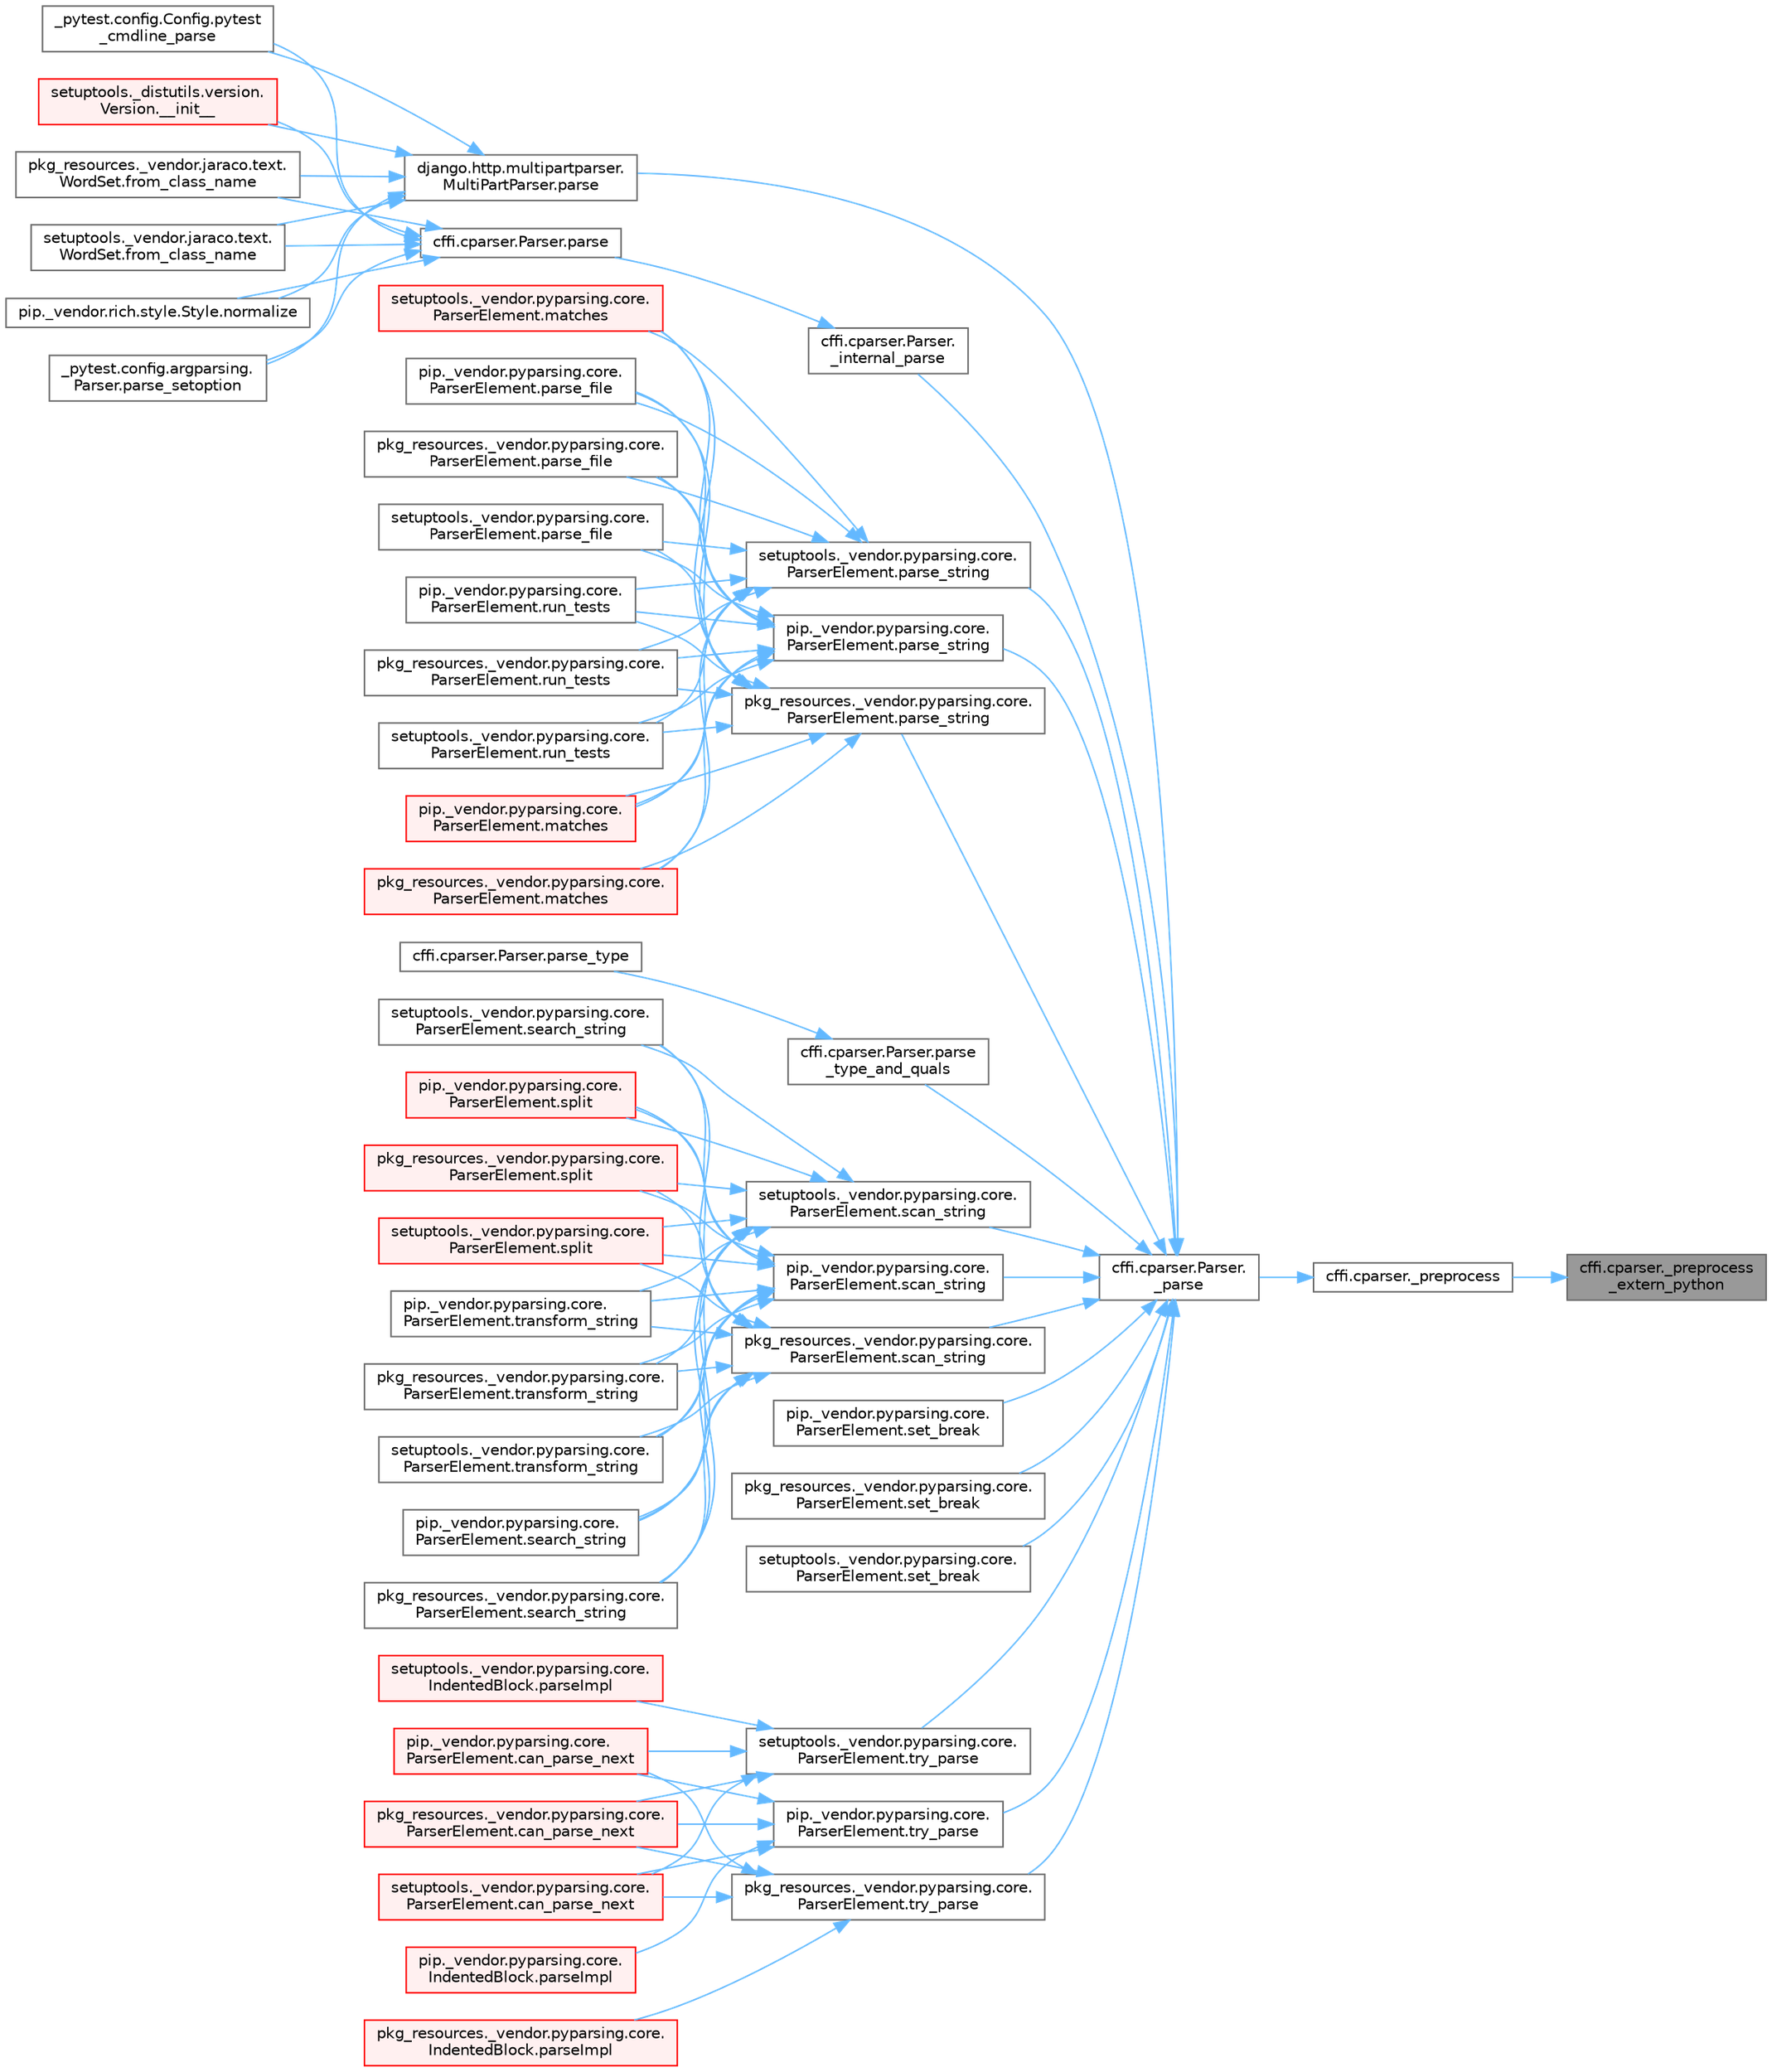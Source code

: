 digraph "cffi.cparser._preprocess_extern_python"
{
 // LATEX_PDF_SIZE
  bgcolor="transparent";
  edge [fontname=Helvetica,fontsize=10,labelfontname=Helvetica,labelfontsize=10];
  node [fontname=Helvetica,fontsize=10,shape=box,height=0.2,width=0.4];
  rankdir="RL";
  Node1 [id="Node000001",label="cffi.cparser._preprocess\l_extern_python",height=0.2,width=0.4,color="gray40", fillcolor="grey60", style="filled", fontcolor="black",tooltip=" "];
  Node1 -> Node2 [id="edge1_Node000001_Node000002",dir="back",color="steelblue1",style="solid",tooltip=" "];
  Node2 [id="Node000002",label="cffi.cparser._preprocess",height=0.2,width=0.4,color="grey40", fillcolor="white", style="filled",URL="$namespacecffi_1_1cparser.html#a66b1e3de638efcf1ccd505832e306bdb",tooltip=" "];
  Node2 -> Node3 [id="edge2_Node000002_Node000003",dir="back",color="steelblue1",style="solid",tooltip=" "];
  Node3 [id="Node000003",label="cffi.cparser.Parser.\l_parse",height=0.2,width=0.4,color="grey40", fillcolor="white", style="filled",URL="$classcffi_1_1cparser_1_1_parser.html#a1e34a6250e166916f64724a073816414",tooltip=" "];
  Node3 -> Node4 [id="edge3_Node000003_Node000004",dir="back",color="steelblue1",style="solid",tooltip=" "];
  Node4 [id="Node000004",label="cffi.cparser.Parser.\l_internal_parse",height=0.2,width=0.4,color="grey40", fillcolor="white", style="filled",URL="$classcffi_1_1cparser_1_1_parser.html#aae13fe6d5acc9afec0d52bfdfaf40d7b",tooltip=" "];
  Node4 -> Node5 [id="edge4_Node000004_Node000005",dir="back",color="steelblue1",style="solid",tooltip=" "];
  Node5 [id="Node000005",label="cffi.cparser.Parser.parse",height=0.2,width=0.4,color="grey40", fillcolor="white", style="filled",URL="$classcffi_1_1cparser_1_1_parser.html#a42bd17e4a2a05296aba4f1870c3e76b7",tooltip=" "];
  Node5 -> Node6 [id="edge5_Node000005_Node000006",dir="back",color="steelblue1",style="solid",tooltip=" "];
  Node6 [id="Node000006",label="setuptools._distutils.version.\lVersion.__init__",height=0.2,width=0.4,color="red", fillcolor="#FFF0F0", style="filled",URL="$classsetuptools_1_1__distutils_1_1version_1_1_version.html#a6eb3c2f0d326644884717848b784e398",tooltip=" "];
  Node5 -> Node38 [id="edge6_Node000005_Node000038",dir="back",color="steelblue1",style="solid",tooltip=" "];
  Node38 [id="Node000038",label="pkg_resources._vendor.jaraco.text.\lWordSet.from_class_name",height=0.2,width=0.4,color="grey40", fillcolor="white", style="filled",URL="$classpkg__resources_1_1__vendor_1_1jaraco_1_1text_1_1_word_set.html#a34e366f395f8e0b61e6b66a93bc8e848",tooltip=" "];
  Node5 -> Node39 [id="edge7_Node000005_Node000039",dir="back",color="steelblue1",style="solid",tooltip=" "];
  Node39 [id="Node000039",label="setuptools._vendor.jaraco.text.\lWordSet.from_class_name",height=0.2,width=0.4,color="grey40", fillcolor="white", style="filled",URL="$classsetuptools_1_1__vendor_1_1jaraco_1_1text_1_1_word_set.html#acc6d49fea7948867996de1a704579124",tooltip=" "];
  Node5 -> Node40 [id="edge8_Node000005_Node000040",dir="back",color="steelblue1",style="solid",tooltip=" "];
  Node40 [id="Node000040",label="pip._vendor.rich.style.Style.normalize",height=0.2,width=0.4,color="grey40", fillcolor="white", style="filled",URL="$classpip_1_1__vendor_1_1rich_1_1style_1_1_style.html#a702aa841b25a26307558cb52dcb12f0d",tooltip=" "];
  Node5 -> Node41 [id="edge9_Node000005_Node000041",dir="back",color="steelblue1",style="solid",tooltip=" "];
  Node41 [id="Node000041",label="_pytest.config.argparsing.\lParser.parse_setoption",height=0.2,width=0.4,color="grey40", fillcolor="white", style="filled",URL="$class__pytest_1_1config_1_1argparsing_1_1_parser.html#a406b16cc4dad29c64f46812c624e203c",tooltip=" "];
  Node5 -> Node42 [id="edge10_Node000005_Node000042",dir="back",color="steelblue1",style="solid",tooltip=" "];
  Node42 [id="Node000042",label="_pytest.config.Config.pytest\l_cmdline_parse",height=0.2,width=0.4,color="grey40", fillcolor="white", style="filled",URL="$class__pytest_1_1config_1_1_config.html#a87d1af36d8238d7df5315b782f91fc1d",tooltip=" "];
  Node3 -> Node43 [id="edge11_Node000003_Node000043",dir="back",color="steelblue1",style="solid",tooltip=" "];
  Node43 [id="Node000043",label="django.http.multipartparser.\lMultiPartParser.parse",height=0.2,width=0.4,color="grey40", fillcolor="white", style="filled",URL="$classdjango_1_1http_1_1multipartparser_1_1_multi_part_parser.html#a667ea5d068bbd9626987acee5a9105c9",tooltip=" "];
  Node43 -> Node6 [id="edge12_Node000043_Node000006",dir="back",color="steelblue1",style="solid",tooltip=" "];
  Node43 -> Node38 [id="edge13_Node000043_Node000038",dir="back",color="steelblue1",style="solid",tooltip=" "];
  Node43 -> Node39 [id="edge14_Node000043_Node000039",dir="back",color="steelblue1",style="solid",tooltip=" "];
  Node43 -> Node40 [id="edge15_Node000043_Node000040",dir="back",color="steelblue1",style="solid",tooltip=" "];
  Node43 -> Node41 [id="edge16_Node000043_Node000041",dir="back",color="steelblue1",style="solid",tooltip=" "];
  Node43 -> Node42 [id="edge17_Node000043_Node000042",dir="back",color="steelblue1",style="solid",tooltip=" "];
  Node3 -> Node44 [id="edge18_Node000003_Node000044",dir="back",color="steelblue1",style="solid",tooltip=" "];
  Node44 [id="Node000044",label="pip._vendor.pyparsing.core.\lParserElement.parse_string",height=0.2,width=0.4,color="grey40", fillcolor="white", style="filled",URL="$classpip_1_1__vendor_1_1pyparsing_1_1core_1_1_parser_element.html#ac17206f98799aeb9149ef0873423fb3d",tooltip=" "];
  Node44 -> Node45 [id="edge19_Node000044_Node000045",dir="back",color="steelblue1",style="solid",tooltip=" "];
  Node45 [id="Node000045",label="pip._vendor.pyparsing.core.\lParserElement.matches",height=0.2,width=0.4,color="red", fillcolor="#FFF0F0", style="filled",URL="$classpip_1_1__vendor_1_1pyparsing_1_1core_1_1_parser_element.html#a506dbc15b395eb36dc4f6cbc0fdf143a",tooltip=" "];
  Node44 -> Node50 [id="edge20_Node000044_Node000050",dir="back",color="steelblue1",style="solid",tooltip=" "];
  Node50 [id="Node000050",label="pkg_resources._vendor.pyparsing.core.\lParserElement.matches",height=0.2,width=0.4,color="red", fillcolor="#FFF0F0", style="filled",URL="$classpkg__resources_1_1__vendor_1_1pyparsing_1_1core_1_1_parser_element.html#a83b843cc10043a223825a7b6ee2bf3ed",tooltip=" "];
  Node44 -> Node51 [id="edge21_Node000044_Node000051",dir="back",color="steelblue1",style="solid",tooltip=" "];
  Node51 [id="Node000051",label="setuptools._vendor.pyparsing.core.\lParserElement.matches",height=0.2,width=0.4,color="red", fillcolor="#FFF0F0", style="filled",URL="$classsetuptools_1_1__vendor_1_1pyparsing_1_1core_1_1_parser_element.html#a340c5dbbc0054029fa245e398f694e14",tooltip=" "];
  Node44 -> Node52 [id="edge22_Node000044_Node000052",dir="back",color="steelblue1",style="solid",tooltip=" "];
  Node52 [id="Node000052",label="pip._vendor.pyparsing.core.\lParserElement.parse_file",height=0.2,width=0.4,color="grey40", fillcolor="white", style="filled",URL="$classpip_1_1__vendor_1_1pyparsing_1_1core_1_1_parser_element.html#a161e1fa167881e4e3fa9f26155612ed1",tooltip=" "];
  Node44 -> Node53 [id="edge23_Node000044_Node000053",dir="back",color="steelblue1",style="solid",tooltip=" "];
  Node53 [id="Node000053",label="pkg_resources._vendor.pyparsing.core.\lParserElement.parse_file",height=0.2,width=0.4,color="grey40", fillcolor="white", style="filled",URL="$classpkg__resources_1_1__vendor_1_1pyparsing_1_1core_1_1_parser_element.html#a4b7f81ada4824fcac02e6fae60e97154",tooltip=" "];
  Node44 -> Node54 [id="edge24_Node000044_Node000054",dir="back",color="steelblue1",style="solid",tooltip=" "];
  Node54 [id="Node000054",label="setuptools._vendor.pyparsing.core.\lParserElement.parse_file",height=0.2,width=0.4,color="grey40", fillcolor="white", style="filled",URL="$classsetuptools_1_1__vendor_1_1pyparsing_1_1core_1_1_parser_element.html#a8f9b8fccb7fc5a55bc10cb3ab46cf419",tooltip=" "];
  Node44 -> Node55 [id="edge25_Node000044_Node000055",dir="back",color="steelblue1",style="solid",tooltip=" "];
  Node55 [id="Node000055",label="pip._vendor.pyparsing.core.\lParserElement.run_tests",height=0.2,width=0.4,color="grey40", fillcolor="white", style="filled",URL="$classpip_1_1__vendor_1_1pyparsing_1_1core_1_1_parser_element.html#a35107e02c57a82575247354b2ffe5d63",tooltip=" "];
  Node44 -> Node56 [id="edge26_Node000044_Node000056",dir="back",color="steelblue1",style="solid",tooltip=" "];
  Node56 [id="Node000056",label="pkg_resources._vendor.pyparsing.core.\lParserElement.run_tests",height=0.2,width=0.4,color="grey40", fillcolor="white", style="filled",URL="$classpkg__resources_1_1__vendor_1_1pyparsing_1_1core_1_1_parser_element.html#a10e2c2c94b6bedd4a9bac706beb1f8e4",tooltip=" "];
  Node44 -> Node57 [id="edge27_Node000044_Node000057",dir="back",color="steelblue1",style="solid",tooltip=" "];
  Node57 [id="Node000057",label="setuptools._vendor.pyparsing.core.\lParserElement.run_tests",height=0.2,width=0.4,color="grey40", fillcolor="white", style="filled",URL="$classsetuptools_1_1__vendor_1_1pyparsing_1_1core_1_1_parser_element.html#a67d4875fb1c02837aae5bb1e763532ba",tooltip=" "];
  Node3 -> Node58 [id="edge28_Node000003_Node000058",dir="back",color="steelblue1",style="solid",tooltip=" "];
  Node58 [id="Node000058",label="pkg_resources._vendor.pyparsing.core.\lParserElement.parse_string",height=0.2,width=0.4,color="grey40", fillcolor="white", style="filled",URL="$classpkg__resources_1_1__vendor_1_1pyparsing_1_1core_1_1_parser_element.html#a8c3e947b9af4425a1b7f4c8db034a549",tooltip=" "];
  Node58 -> Node45 [id="edge29_Node000058_Node000045",dir="back",color="steelblue1",style="solid",tooltip=" "];
  Node58 -> Node50 [id="edge30_Node000058_Node000050",dir="back",color="steelblue1",style="solid",tooltip=" "];
  Node58 -> Node51 [id="edge31_Node000058_Node000051",dir="back",color="steelblue1",style="solid",tooltip=" "];
  Node58 -> Node52 [id="edge32_Node000058_Node000052",dir="back",color="steelblue1",style="solid",tooltip=" "];
  Node58 -> Node53 [id="edge33_Node000058_Node000053",dir="back",color="steelblue1",style="solid",tooltip=" "];
  Node58 -> Node54 [id="edge34_Node000058_Node000054",dir="back",color="steelblue1",style="solid",tooltip=" "];
  Node58 -> Node55 [id="edge35_Node000058_Node000055",dir="back",color="steelblue1",style="solid",tooltip=" "];
  Node58 -> Node56 [id="edge36_Node000058_Node000056",dir="back",color="steelblue1",style="solid",tooltip=" "];
  Node58 -> Node57 [id="edge37_Node000058_Node000057",dir="back",color="steelblue1",style="solid",tooltip=" "];
  Node3 -> Node59 [id="edge38_Node000003_Node000059",dir="back",color="steelblue1",style="solid",tooltip=" "];
  Node59 [id="Node000059",label="setuptools._vendor.pyparsing.core.\lParserElement.parse_string",height=0.2,width=0.4,color="grey40", fillcolor="white", style="filled",URL="$classsetuptools_1_1__vendor_1_1pyparsing_1_1core_1_1_parser_element.html#a4bceb4c6190dd0bd2ea4c6ef9e8fe6f9",tooltip=" "];
  Node59 -> Node45 [id="edge39_Node000059_Node000045",dir="back",color="steelblue1",style="solid",tooltip=" "];
  Node59 -> Node50 [id="edge40_Node000059_Node000050",dir="back",color="steelblue1",style="solid",tooltip=" "];
  Node59 -> Node51 [id="edge41_Node000059_Node000051",dir="back",color="steelblue1",style="solid",tooltip=" "];
  Node59 -> Node52 [id="edge42_Node000059_Node000052",dir="back",color="steelblue1",style="solid",tooltip=" "];
  Node59 -> Node53 [id="edge43_Node000059_Node000053",dir="back",color="steelblue1",style="solid",tooltip=" "];
  Node59 -> Node54 [id="edge44_Node000059_Node000054",dir="back",color="steelblue1",style="solid",tooltip=" "];
  Node59 -> Node55 [id="edge45_Node000059_Node000055",dir="back",color="steelblue1",style="solid",tooltip=" "];
  Node59 -> Node56 [id="edge46_Node000059_Node000056",dir="back",color="steelblue1",style="solid",tooltip=" "];
  Node59 -> Node57 [id="edge47_Node000059_Node000057",dir="back",color="steelblue1",style="solid",tooltip=" "];
  Node3 -> Node60 [id="edge48_Node000003_Node000060",dir="back",color="steelblue1",style="solid",tooltip=" "];
  Node60 [id="Node000060",label="cffi.cparser.Parser.parse\l_type_and_quals",height=0.2,width=0.4,color="grey40", fillcolor="white", style="filled",URL="$classcffi_1_1cparser_1_1_parser.html#a6139eb202d8a0df47885d4cb27a3e9cd",tooltip=" "];
  Node60 -> Node61 [id="edge49_Node000060_Node000061",dir="back",color="steelblue1",style="solid",tooltip=" "];
  Node61 [id="Node000061",label="cffi.cparser.Parser.parse_type",height=0.2,width=0.4,color="grey40", fillcolor="white", style="filled",URL="$classcffi_1_1cparser_1_1_parser.html#af27b1aa9db17650fd94b8a46850c3d57",tooltip=" "];
  Node3 -> Node62 [id="edge50_Node000003_Node000062",dir="back",color="steelblue1",style="solid",tooltip=" "];
  Node62 [id="Node000062",label="pip._vendor.pyparsing.core.\lParserElement.scan_string",height=0.2,width=0.4,color="grey40", fillcolor="white", style="filled",URL="$classpip_1_1__vendor_1_1pyparsing_1_1core_1_1_parser_element.html#a0a066b31d55597f3b2ac426eab0ef7a8",tooltip=" "];
  Node62 -> Node63 [id="edge51_Node000062_Node000063",dir="back",color="steelblue1",style="solid",tooltip=" "];
  Node63 [id="Node000063",label="pip._vendor.pyparsing.core.\lParserElement.search_string",height=0.2,width=0.4,color="grey40", fillcolor="white", style="filled",URL="$classpip_1_1__vendor_1_1pyparsing_1_1core_1_1_parser_element.html#a5a83c9e97aad458cf36ecb2cbc451703",tooltip=" "];
  Node62 -> Node64 [id="edge52_Node000062_Node000064",dir="back",color="steelblue1",style="solid",tooltip=" "];
  Node64 [id="Node000064",label="pkg_resources._vendor.pyparsing.core.\lParserElement.search_string",height=0.2,width=0.4,color="grey40", fillcolor="white", style="filled",URL="$classpkg__resources_1_1__vendor_1_1pyparsing_1_1core_1_1_parser_element.html#a4b5b9d98014537f14aa58afb241fb421",tooltip=" "];
  Node62 -> Node65 [id="edge53_Node000062_Node000065",dir="back",color="steelblue1",style="solid",tooltip=" "];
  Node65 [id="Node000065",label="setuptools._vendor.pyparsing.core.\lParserElement.search_string",height=0.2,width=0.4,color="grey40", fillcolor="white", style="filled",URL="$classsetuptools_1_1__vendor_1_1pyparsing_1_1core_1_1_parser_element.html#afd39623fe4bffcc694a482c83b93fd06",tooltip=" "];
  Node62 -> Node66 [id="edge54_Node000062_Node000066",dir="back",color="steelblue1",style="solid",tooltip=" "];
  Node66 [id="Node000066",label="pip._vendor.pyparsing.core.\lParserElement.split",height=0.2,width=0.4,color="red", fillcolor="#FFF0F0", style="filled",URL="$classpip_1_1__vendor_1_1pyparsing_1_1core_1_1_parser_element.html#a4d8b15e96c35f49dd311c05519c05b48",tooltip=" "];
  Node62 -> Node3207 [id="edge55_Node000062_Node003207",dir="back",color="steelblue1",style="solid",tooltip=" "];
  Node3207 [id="Node003207",label="pkg_resources._vendor.pyparsing.core.\lParserElement.split",height=0.2,width=0.4,color="red", fillcolor="#FFF0F0", style="filled",URL="$classpkg__resources_1_1__vendor_1_1pyparsing_1_1core_1_1_parser_element.html#a194801602eaab7fd2483d6a6ef7335b7",tooltip=" "];
  Node62 -> Node3208 [id="edge56_Node000062_Node003208",dir="back",color="steelblue1",style="solid",tooltip=" "];
  Node3208 [id="Node003208",label="setuptools._vendor.pyparsing.core.\lParserElement.split",height=0.2,width=0.4,color="red", fillcolor="#FFF0F0", style="filled",URL="$classsetuptools_1_1__vendor_1_1pyparsing_1_1core_1_1_parser_element.html#a851b91f91735a7984ff943924b8f5e53",tooltip=" "];
  Node62 -> Node3209 [id="edge57_Node000062_Node003209",dir="back",color="steelblue1",style="solid",tooltip=" "];
  Node3209 [id="Node003209",label="pip._vendor.pyparsing.core.\lParserElement.transform_string",height=0.2,width=0.4,color="grey40", fillcolor="white", style="filled",URL="$classpip_1_1__vendor_1_1pyparsing_1_1core_1_1_parser_element.html#a566e130123a0445b27338a6e3ec60f19",tooltip=" "];
  Node62 -> Node3210 [id="edge58_Node000062_Node003210",dir="back",color="steelblue1",style="solid",tooltip=" "];
  Node3210 [id="Node003210",label="pkg_resources._vendor.pyparsing.core.\lParserElement.transform_string",height=0.2,width=0.4,color="grey40", fillcolor="white", style="filled",URL="$classpkg__resources_1_1__vendor_1_1pyparsing_1_1core_1_1_parser_element.html#a71a727a6ccd055ebf3c32601140ed804",tooltip=" "];
  Node62 -> Node3211 [id="edge59_Node000062_Node003211",dir="back",color="steelblue1",style="solid",tooltip=" "];
  Node3211 [id="Node003211",label="setuptools._vendor.pyparsing.core.\lParserElement.transform_string",height=0.2,width=0.4,color="grey40", fillcolor="white", style="filled",URL="$classsetuptools_1_1__vendor_1_1pyparsing_1_1core_1_1_parser_element.html#a23d5d123f33508735ec8eefe96840071",tooltip=" "];
  Node3 -> Node3212 [id="edge60_Node000003_Node003212",dir="back",color="steelblue1",style="solid",tooltip=" "];
  Node3212 [id="Node003212",label="pkg_resources._vendor.pyparsing.core.\lParserElement.scan_string",height=0.2,width=0.4,color="grey40", fillcolor="white", style="filled",URL="$classpkg__resources_1_1__vendor_1_1pyparsing_1_1core_1_1_parser_element.html#a72c2c28e4b4d308fb917b19795da3b31",tooltip=" "];
  Node3212 -> Node63 [id="edge61_Node003212_Node000063",dir="back",color="steelblue1",style="solid",tooltip=" "];
  Node3212 -> Node64 [id="edge62_Node003212_Node000064",dir="back",color="steelblue1",style="solid",tooltip=" "];
  Node3212 -> Node65 [id="edge63_Node003212_Node000065",dir="back",color="steelblue1",style="solid",tooltip=" "];
  Node3212 -> Node66 [id="edge64_Node003212_Node000066",dir="back",color="steelblue1",style="solid",tooltip=" "];
  Node3212 -> Node3207 [id="edge65_Node003212_Node003207",dir="back",color="steelblue1",style="solid",tooltip=" "];
  Node3212 -> Node3208 [id="edge66_Node003212_Node003208",dir="back",color="steelblue1",style="solid",tooltip=" "];
  Node3212 -> Node3209 [id="edge67_Node003212_Node003209",dir="back",color="steelblue1",style="solid",tooltip=" "];
  Node3212 -> Node3210 [id="edge68_Node003212_Node003210",dir="back",color="steelblue1",style="solid",tooltip=" "];
  Node3212 -> Node3211 [id="edge69_Node003212_Node003211",dir="back",color="steelblue1",style="solid",tooltip=" "];
  Node3 -> Node3213 [id="edge70_Node000003_Node003213",dir="back",color="steelblue1",style="solid",tooltip=" "];
  Node3213 [id="Node003213",label="setuptools._vendor.pyparsing.core.\lParserElement.scan_string",height=0.2,width=0.4,color="grey40", fillcolor="white", style="filled",URL="$classsetuptools_1_1__vendor_1_1pyparsing_1_1core_1_1_parser_element.html#a1e2aa4fc1e0debef9f876b7e1ccbfb62",tooltip=" "];
  Node3213 -> Node63 [id="edge71_Node003213_Node000063",dir="back",color="steelblue1",style="solid",tooltip=" "];
  Node3213 -> Node64 [id="edge72_Node003213_Node000064",dir="back",color="steelblue1",style="solid",tooltip=" "];
  Node3213 -> Node65 [id="edge73_Node003213_Node000065",dir="back",color="steelblue1",style="solid",tooltip=" "];
  Node3213 -> Node66 [id="edge74_Node003213_Node000066",dir="back",color="steelblue1",style="solid",tooltip=" "];
  Node3213 -> Node3207 [id="edge75_Node003213_Node003207",dir="back",color="steelblue1",style="solid",tooltip=" "];
  Node3213 -> Node3208 [id="edge76_Node003213_Node003208",dir="back",color="steelblue1",style="solid",tooltip=" "];
  Node3213 -> Node3209 [id="edge77_Node003213_Node003209",dir="back",color="steelblue1",style="solid",tooltip=" "];
  Node3213 -> Node3210 [id="edge78_Node003213_Node003210",dir="back",color="steelblue1",style="solid",tooltip=" "];
  Node3213 -> Node3211 [id="edge79_Node003213_Node003211",dir="back",color="steelblue1",style="solid",tooltip=" "];
  Node3 -> Node3214 [id="edge80_Node000003_Node003214",dir="back",color="steelblue1",style="solid",tooltip=" "];
  Node3214 [id="Node003214",label="pip._vendor.pyparsing.core.\lParserElement.set_break",height=0.2,width=0.4,color="grey40", fillcolor="white", style="filled",URL="$classpip_1_1__vendor_1_1pyparsing_1_1core_1_1_parser_element.html#afc8123f3ce858bf8a14b532d30a69358",tooltip=" "];
  Node3 -> Node3215 [id="edge81_Node000003_Node003215",dir="back",color="steelblue1",style="solid",tooltip=" "];
  Node3215 [id="Node003215",label="pkg_resources._vendor.pyparsing.core.\lParserElement.set_break",height=0.2,width=0.4,color="grey40", fillcolor="white", style="filled",URL="$classpkg__resources_1_1__vendor_1_1pyparsing_1_1core_1_1_parser_element.html#a3b2760321c141c28bd3ac49bff084c36",tooltip=" "];
  Node3 -> Node3216 [id="edge82_Node000003_Node003216",dir="back",color="steelblue1",style="solid",tooltip=" "];
  Node3216 [id="Node003216",label="setuptools._vendor.pyparsing.core.\lParserElement.set_break",height=0.2,width=0.4,color="grey40", fillcolor="white", style="filled",URL="$classsetuptools_1_1__vendor_1_1pyparsing_1_1core_1_1_parser_element.html#af94c5e92eae357b425d5c26f1c8c3a83",tooltip=" "];
  Node3 -> Node3217 [id="edge83_Node000003_Node003217",dir="back",color="steelblue1",style="solid",tooltip=" "];
  Node3217 [id="Node003217",label="pip._vendor.pyparsing.core.\lParserElement.try_parse",height=0.2,width=0.4,color="grey40", fillcolor="white", style="filled",URL="$classpip_1_1__vendor_1_1pyparsing_1_1core_1_1_parser_element.html#aa6320e91dc4e7cd3738374eaa03bba1e",tooltip=" "];
  Node3217 -> Node3218 [id="edge84_Node003217_Node003218",dir="back",color="steelblue1",style="solid",tooltip=" "];
  Node3218 [id="Node003218",label="pip._vendor.pyparsing.core.\lParserElement.can_parse_next",height=0.2,width=0.4,color="red", fillcolor="#FFF0F0", style="filled",URL="$classpip_1_1__vendor_1_1pyparsing_1_1core_1_1_parser_element.html#a780d49e0dacb1d260da8a07579d3074c",tooltip=" "];
  Node3217 -> Node3220 [id="edge85_Node003217_Node003220",dir="back",color="steelblue1",style="solid",tooltip=" "];
  Node3220 [id="Node003220",label="pkg_resources._vendor.pyparsing.core.\lParserElement.can_parse_next",height=0.2,width=0.4,color="red", fillcolor="#FFF0F0", style="filled",URL="$classpkg__resources_1_1__vendor_1_1pyparsing_1_1core_1_1_parser_element.html#a99db9b4ca84b5019402b614369adc013",tooltip=" "];
  Node3217 -> Node3222 [id="edge86_Node003217_Node003222",dir="back",color="steelblue1",style="solid",tooltip=" "];
  Node3222 [id="Node003222",label="setuptools._vendor.pyparsing.core.\lParserElement.can_parse_next",height=0.2,width=0.4,color="red", fillcolor="#FFF0F0", style="filled",URL="$classsetuptools_1_1__vendor_1_1pyparsing_1_1core_1_1_parser_element.html#a3dc0a24c985f37bf4aec2f7af6931e61",tooltip=" "];
  Node3217 -> Node3224 [id="edge87_Node003217_Node003224",dir="back",color="steelblue1",style="solid",tooltip=" "];
  Node3224 [id="Node003224",label="pip._vendor.pyparsing.core.\lIndentedBlock.parseImpl",height=0.2,width=0.4,color="red", fillcolor="#FFF0F0", style="filled",URL="$classpip_1_1__vendor_1_1pyparsing_1_1core_1_1_indented_block.html#a614f358d7124fbd85f4750694b700605",tooltip=" "];
  Node3 -> Node3225 [id="edge88_Node000003_Node003225",dir="back",color="steelblue1",style="solid",tooltip=" "];
  Node3225 [id="Node003225",label="pkg_resources._vendor.pyparsing.core.\lParserElement.try_parse",height=0.2,width=0.4,color="grey40", fillcolor="white", style="filled",URL="$classpkg__resources_1_1__vendor_1_1pyparsing_1_1core_1_1_parser_element.html#a59857e3f9c942ad31575cec76c665b8a",tooltip=" "];
  Node3225 -> Node3218 [id="edge89_Node003225_Node003218",dir="back",color="steelblue1",style="solid",tooltip=" "];
  Node3225 -> Node3220 [id="edge90_Node003225_Node003220",dir="back",color="steelblue1",style="solid",tooltip=" "];
  Node3225 -> Node3222 [id="edge91_Node003225_Node003222",dir="back",color="steelblue1",style="solid",tooltip=" "];
  Node3225 -> Node3226 [id="edge92_Node003225_Node003226",dir="back",color="steelblue1",style="solid",tooltip=" "];
  Node3226 [id="Node003226",label="pkg_resources._vendor.pyparsing.core.\lIndentedBlock.parseImpl",height=0.2,width=0.4,color="red", fillcolor="#FFF0F0", style="filled",URL="$classpkg__resources_1_1__vendor_1_1pyparsing_1_1core_1_1_indented_block.html#a832e80a7ba0390c3f34ec7820642cbef",tooltip=" "];
  Node3 -> Node3227 [id="edge93_Node000003_Node003227",dir="back",color="steelblue1",style="solid",tooltip=" "];
  Node3227 [id="Node003227",label="setuptools._vendor.pyparsing.core.\lParserElement.try_parse",height=0.2,width=0.4,color="grey40", fillcolor="white", style="filled",URL="$classsetuptools_1_1__vendor_1_1pyparsing_1_1core_1_1_parser_element.html#a8232b0ff24e210a8ce475d0469858a6d",tooltip=" "];
  Node3227 -> Node3218 [id="edge94_Node003227_Node003218",dir="back",color="steelblue1",style="solid",tooltip=" "];
  Node3227 -> Node3220 [id="edge95_Node003227_Node003220",dir="back",color="steelblue1",style="solid",tooltip=" "];
  Node3227 -> Node3222 [id="edge96_Node003227_Node003222",dir="back",color="steelblue1",style="solid",tooltip=" "];
  Node3227 -> Node3228 [id="edge97_Node003227_Node003228",dir="back",color="steelblue1",style="solid",tooltip=" "];
  Node3228 [id="Node003228",label="setuptools._vendor.pyparsing.core.\lIndentedBlock.parseImpl",height=0.2,width=0.4,color="red", fillcolor="#FFF0F0", style="filled",URL="$classsetuptools_1_1__vendor_1_1pyparsing_1_1core_1_1_indented_block.html#aecab12233ff1c4cfb490e864cbbb1029",tooltip=" "];
}
